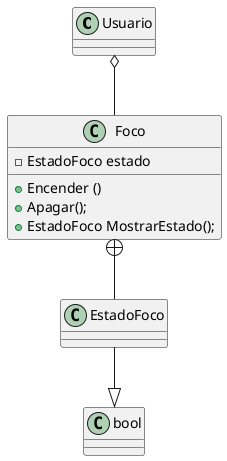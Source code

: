 @startuml diagrama

class Usuario
class Foco{
    -EstadoFoco estado
    +Encender ()
    +Apagar();
    +EstadoFoco MostrarEstado();
}
class EstadoFoco

Usuario o-- Foco
Foco +-- EstadoFoco
EstadoFoco --|> bool



@enduml

